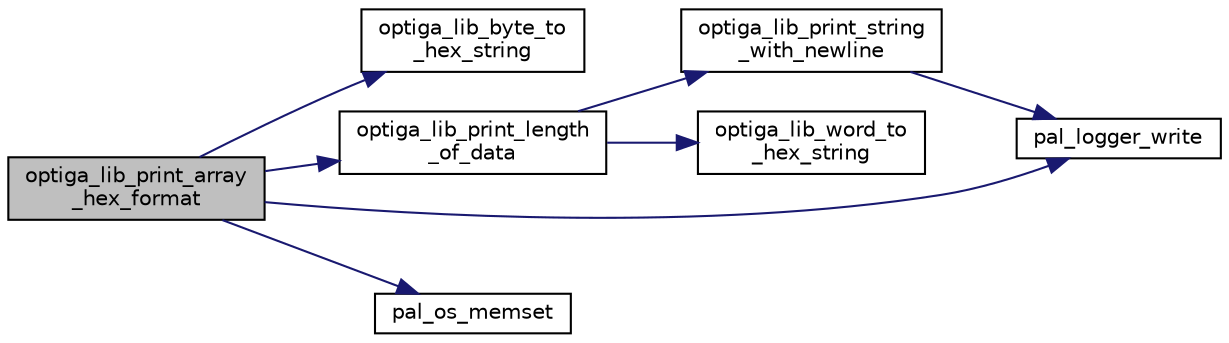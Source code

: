 digraph "optiga_lib_print_array_hex_format"
{
 // LATEX_PDF_SIZE
  edge [fontname="Helvetica",fontsize="10",labelfontname="Helvetica",labelfontsize="10"];
  node [fontname="Helvetica",fontsize="10",shape=record];
  rankdir="LR";
  Node1 [label="optiga_lib_print_array\l_hex_format",height=0.2,width=0.4,color="black", fillcolor="grey75", style="filled", fontcolor="black",tooltip="To log the byte array in hex format."];
  Node1 -> Node2 [color="midnightblue",fontsize="10",style="solid",fontname="Helvetica"];
  Node2 [label="optiga_lib_byte_to\l_hex_string",height=0.2,width=0.4,color="black", fillcolor="white", style="filled",URL="$df/d60/optiga__lib__logger_8c.html#a56c7e529b549c9d0ac0fba1c3ddc9c38",tooltip=" "];
  Node1 -> Node3 [color="midnightblue",fontsize="10",style="solid",fontname="Helvetica"];
  Node3 [label="optiga_lib_print_length\l_of_data",height=0.2,width=0.4,color="black", fillcolor="white", style="filled",URL="$df/d60/optiga__lib__logger_8c.html#a4a47785c6377ac6a4b03198045e6bebe",tooltip=" "];
  Node3 -> Node4 [color="midnightblue",fontsize="10",style="solid",fontname="Helvetica"];
  Node4 [label="optiga_lib_print_string\l_with_newline",height=0.2,width=0.4,color="black", fillcolor="white", style="filled",URL="$df/d60/optiga__lib__logger_8c.html#ad841dd1104bea4f848ce8ba3b8546f90",tooltip="To log a string with a new line."];
  Node4 -> Node5 [color="midnightblue",fontsize="10",style="solid",fontname="Helvetica"];
  Node5 [label="pal_logger_write",height=0.2,width=0.4,color="black", fillcolor="white", style="filled",URL="$d3/d1b/pal__logger_8h.html#afdbc9ab287bbdecd0f4044e66f2277d9",tooltip="Writes to logger port."];
  Node3 -> Node6 [color="midnightblue",fontsize="10",style="solid",fontname="Helvetica"];
  Node6 [label="optiga_lib_word_to\l_hex_string",height=0.2,width=0.4,color="black", fillcolor="white", style="filled",URL="$df/d60/optiga__lib__logger_8c.html#ad42c524579e52b9d412213f28dcf7aae",tooltip=" "];
  Node1 -> Node5 [color="midnightblue",fontsize="10",style="solid",fontname="Helvetica"];
  Node1 -> Node7 [color="midnightblue",fontsize="10",style="solid",fontname="Helvetica"];
  Node7 [label="pal_os_memset",height=0.2,width=0.4,color="black", fillcolor="white", style="filled",URL="$d0/d52/pal__os__memory_8h.html#a5c844a129a0cac70e56000451fa6e7e5",tooltip="Sets the buffer with the given value."];
}
